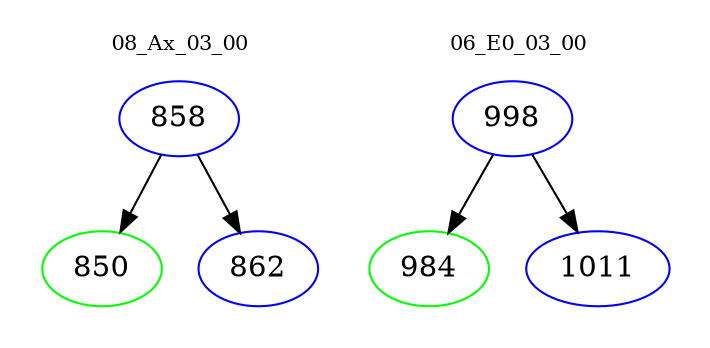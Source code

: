 digraph{
subgraph cluster_0 {
color = white
label = "08_Ax_03_00";
fontsize=10;
T0_858 [label="858", color="blue"]
T0_858 -> T0_850 [color="black"]
T0_850 [label="850", color="green"]
T0_858 -> T0_862 [color="black"]
T0_862 [label="862", color="blue"]
}
subgraph cluster_1 {
color = white
label = "06_E0_03_00";
fontsize=10;
T1_998 [label="998", color="blue"]
T1_998 -> T1_984 [color="black"]
T1_984 [label="984", color="green"]
T1_998 -> T1_1011 [color="black"]
T1_1011 [label="1011", color="blue"]
}
}
